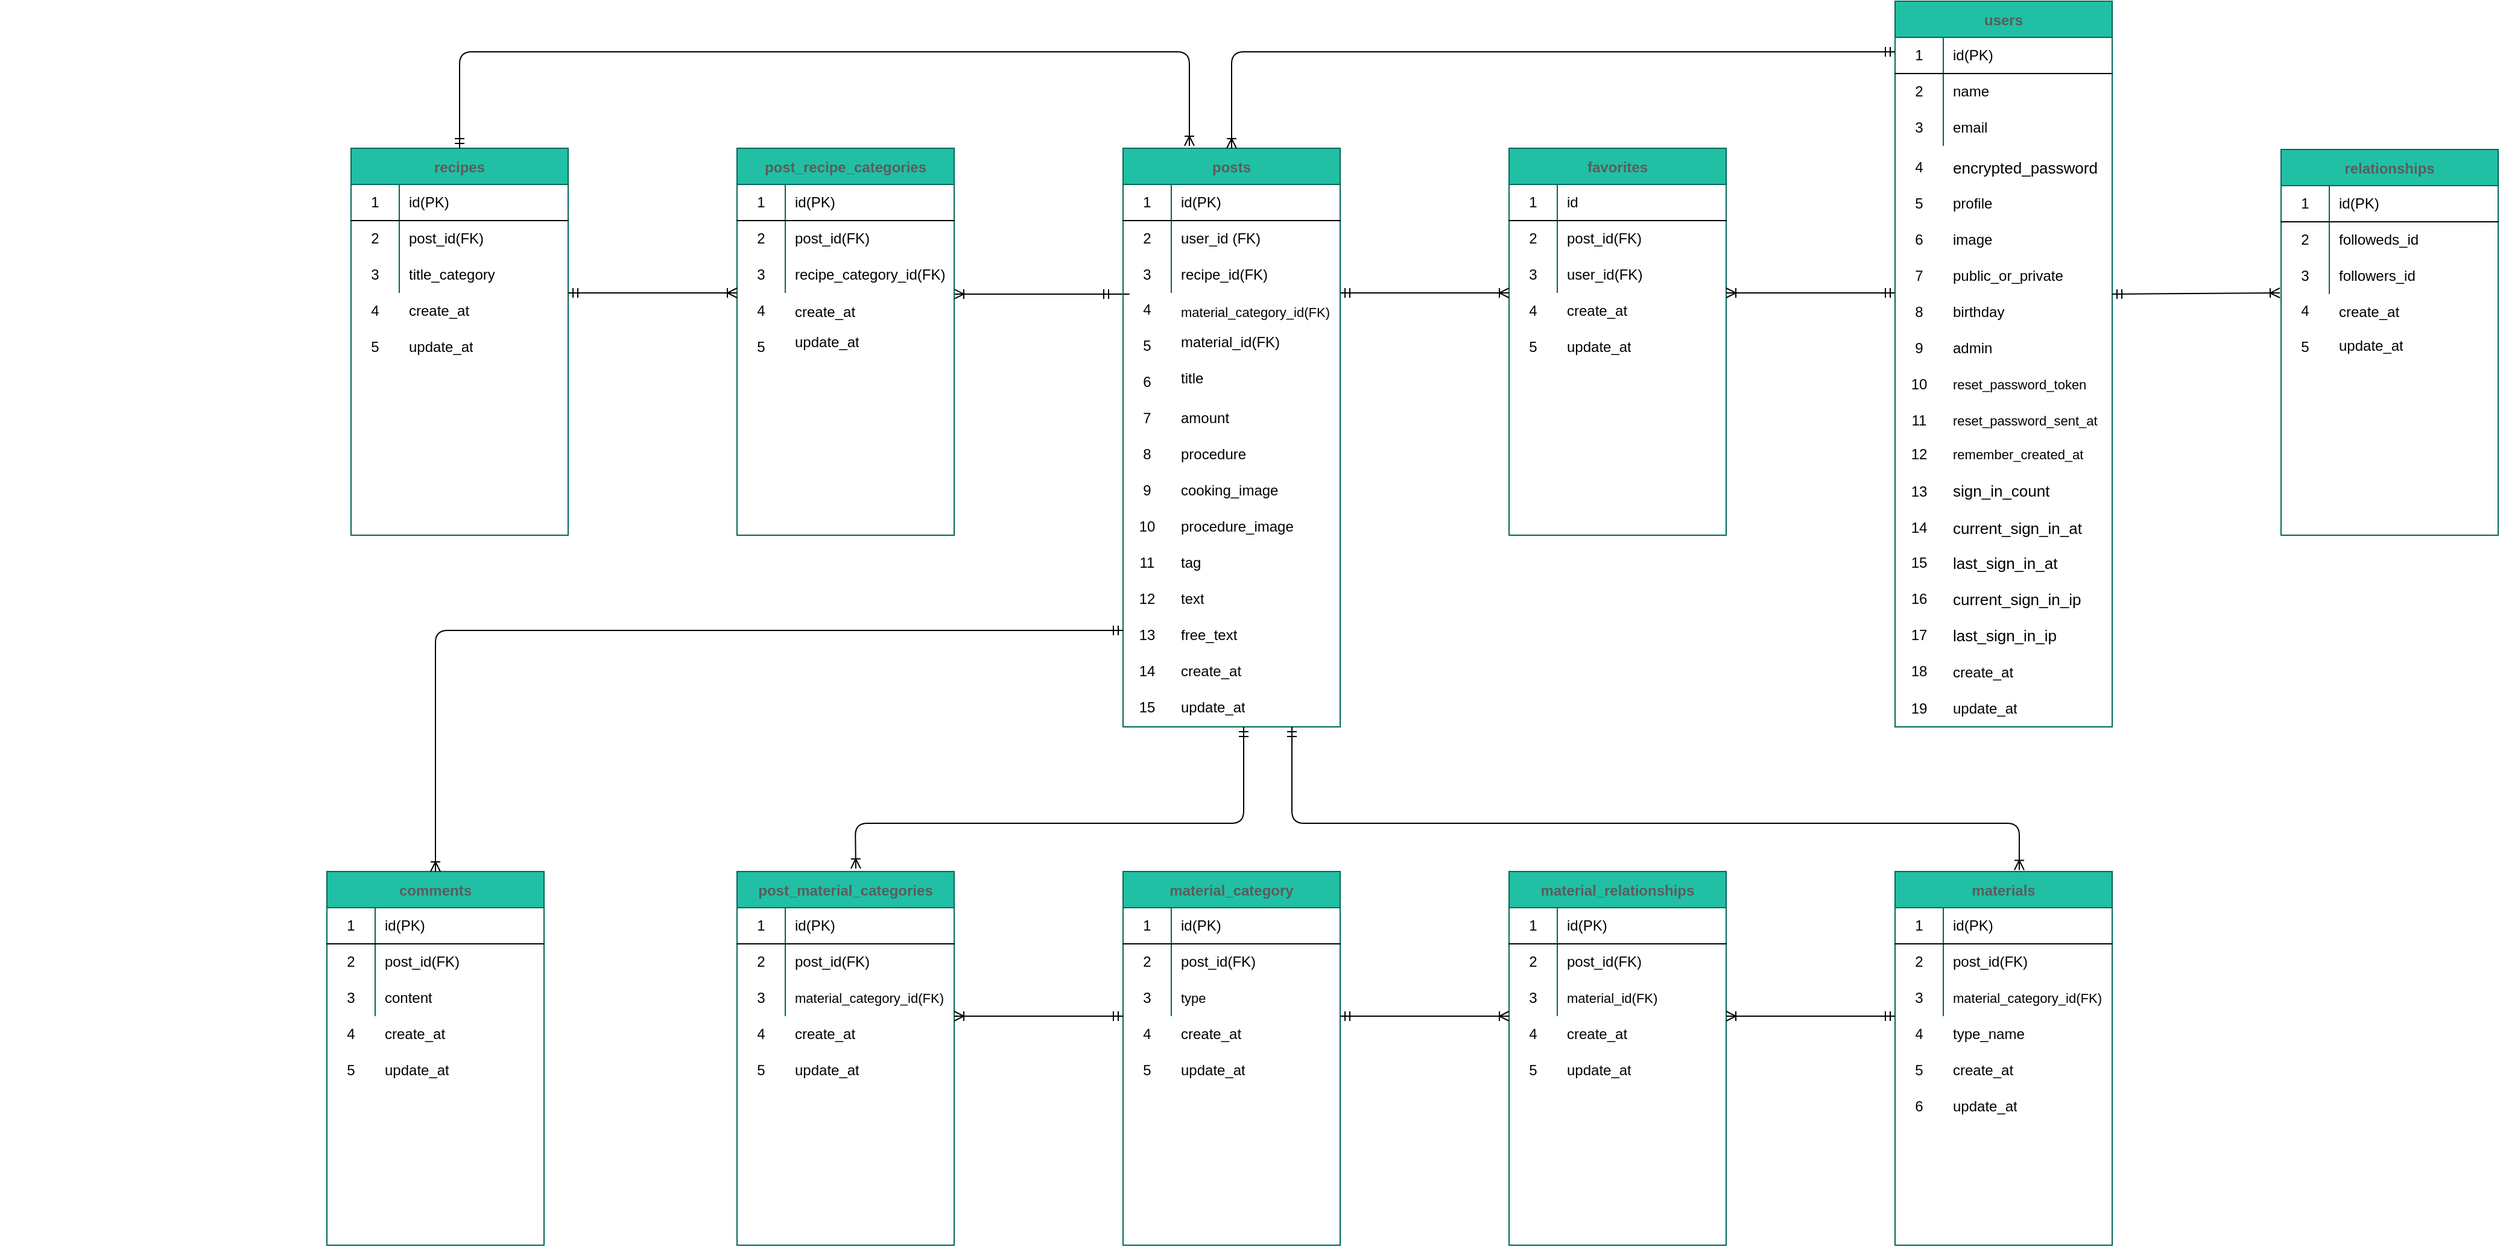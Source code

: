 <mxfile>
    <diagram id="Ke3-LdZd-SUT-5-_Xhcn" name="Page-1">
        <mxGraphModel dx="1326" dy="859" grid="1" gridSize="10" guides="1" tooltips="1" connect="1" arrows="1" fold="1" page="1" pageScale="1" pageWidth="827" pageHeight="1169" math="0" shadow="0">
            <root>
                <mxCell id="0"/>
                <mxCell id="1" parent="0"/>
                <mxCell id="729" value="" style="edgeStyle=entityRelationEdgeStyle;fontSize=12;html=1;endArrow=ERoneToMany;startArrow=ERmandOne;entryX=1;entryY=1.033;entryDx=0;entryDy=0;entryPerimeter=0;" parent="1" target="369" edge="1">
                    <mxGeometry width="100" height="100" relative="1" as="geometry">
                        <mxPoint x="1000" y="281" as="sourcePoint"/>
                        <mxPoint x="990" y="190" as="targetPoint"/>
                    </mxGeometry>
                </mxCell>
                <mxCell id="191" value="" style="shape=partialRectangle;html=1;whiteSpace=wrap;connectable=0;fillColor=none;top=0;left=0;bottom=0;right=0;align=left;spacingLeft=6;overflow=hidden;" parent="1" vertex="1">
                    <mxGeometry x="90" y="530" width="140" height="30" as="geometry"/>
                </mxCell>
                <mxCell id="222" value="favorites" style="shape=table;startSize=30;container=1;collapsible=0;childLayout=tableLayout;fixedRows=1;rowLines=0;fontStyle=1;align=center;rounded=0;sketch=0;fontColor=#5C5C5C;strokeColor=#006658;fillColor=#21C0A5;" parent="1" vertex="1">
                    <mxGeometry x="1340" y="160" width="180" height="321" as="geometry"/>
                </mxCell>
                <mxCell id="223" value="" style="shape=partialRectangle;html=1;whiteSpace=wrap;collapsible=0;dropTarget=0;pointerEvents=0;fillColor=none;top=0;left=0;bottom=1;right=0;points=[[0,0.5],[1,0.5]];portConstraint=eastwest;" parent="222" vertex="1">
                    <mxGeometry y="30" width="180" height="30" as="geometry"/>
                </mxCell>
                <mxCell id="224" value="1" style="shape=partialRectangle;html=1;whiteSpace=wrap;connectable=0;fillColor=none;top=0;left=0;bottom=0;right=0;overflow=hidden;" parent="223" vertex="1">
                    <mxGeometry width="40" height="30" as="geometry"/>
                </mxCell>
                <mxCell id="225" value="id" style="shape=partialRectangle;html=1;whiteSpace=wrap;connectable=0;fillColor=none;top=0;left=0;bottom=0;right=0;align=left;spacingLeft=6;overflow=hidden;" parent="223" vertex="1">
                    <mxGeometry x="40" width="140" height="30" as="geometry"/>
                </mxCell>
                <mxCell id="226" value="" style="shape=partialRectangle;html=1;whiteSpace=wrap;collapsible=0;dropTarget=0;pointerEvents=0;fillColor=none;top=0;left=0;bottom=0;right=0;points=[[0,0.5],[1,0.5]];portConstraint=eastwest;" parent="222" vertex="1">
                    <mxGeometry y="60" width="180" height="30" as="geometry"/>
                </mxCell>
                <mxCell id="227" value="2" style="shape=partialRectangle;html=1;whiteSpace=wrap;connectable=0;fillColor=none;top=0;left=0;bottom=0;right=0;overflow=hidden;" parent="226" vertex="1">
                    <mxGeometry width="40" height="30" as="geometry"/>
                </mxCell>
                <mxCell id="228" value="post_id(FK)" style="shape=partialRectangle;html=1;whiteSpace=wrap;connectable=0;fillColor=none;top=0;left=0;bottom=0;right=0;align=left;spacingLeft=6;overflow=hidden;" parent="226" vertex="1">
                    <mxGeometry x="40" width="140" height="30" as="geometry"/>
                </mxCell>
                <mxCell id="229" value="" style="shape=partialRectangle;html=1;whiteSpace=wrap;collapsible=0;dropTarget=0;pointerEvents=0;fillColor=none;top=0;left=0;bottom=0;right=0;points=[[0,0.5],[1,0.5]];portConstraint=eastwest;" parent="222" vertex="1">
                    <mxGeometry y="90" width="180" height="30" as="geometry"/>
                </mxCell>
                <mxCell id="230" value="3" style="shape=partialRectangle;html=1;whiteSpace=wrap;connectable=0;fillColor=none;top=0;left=0;bottom=0;right=0;overflow=hidden;" parent="229" vertex="1">
                    <mxGeometry width="40" height="30" as="geometry"/>
                </mxCell>
                <mxCell id="231" value="user_id(FK)" style="shape=partialRectangle;html=1;whiteSpace=wrap;connectable=0;fillColor=none;top=0;left=0;bottom=0;right=0;align=left;spacingLeft=6;overflow=hidden;" parent="229" vertex="1">
                    <mxGeometry x="40" width="140" height="30" as="geometry"/>
                </mxCell>
                <mxCell id="232" value="4" style="shape=partialRectangle;html=1;whiteSpace=wrap;connectable=0;fillColor=none;top=0;left=0;bottom=0;right=0;overflow=hidden;" parent="1" vertex="1">
                    <mxGeometry x="1340" y="280" width="40" height="30" as="geometry"/>
                </mxCell>
                <mxCell id="239" value="update_at" style="shape=partialRectangle;html=1;whiteSpace=wrap;connectable=0;fillColor=none;top=0;left=0;bottom=0;right=0;align=left;spacingLeft=6;overflow=hidden;" parent="1" vertex="1">
                    <mxGeometry x="1380" y="310" width="140" height="30" as="geometry"/>
                </mxCell>
                <mxCell id="240" value="5" style="shape=partialRectangle;html=1;whiteSpace=wrap;connectable=0;fillColor=none;top=0;left=0;bottom=0;right=0;overflow=hidden;" parent="1" vertex="1">
                    <mxGeometry x="1340" y="310" width="40" height="30" as="geometry"/>
                </mxCell>
                <mxCell id="242" value="create_at" style="shape=partialRectangle;html=1;whiteSpace=wrap;connectable=0;fillColor=none;top=0;left=0;bottom=0;right=0;align=left;spacingLeft=6;overflow=hidden;" parent="1" vertex="1">
                    <mxGeometry x="1700" y="580" width="140" height="30" as="geometry"/>
                </mxCell>
                <mxCell id="243" value="7" style="shape=partialRectangle;html=1;whiteSpace=wrap;connectable=0;fillColor=none;top=0;left=0;bottom=0;right=0;overflow=hidden;" parent="1" vertex="1">
                    <mxGeometry x="1660" y="251" width="40" height="30" as="geometry"/>
                </mxCell>
                <mxCell id="244" value="users" style="shape=table;startSize=30;container=1;collapsible=0;childLayout=tableLayout;fixedRows=1;rowLines=0;fontStyle=1;align=center;rounded=0;sketch=0;fontColor=#5C5C5C;strokeColor=#006658;fillColor=#21C0A5;" parent="1" vertex="1">
                    <mxGeometry x="1660" y="38" width="180" height="602" as="geometry"/>
                </mxCell>
                <mxCell id="245" value="" style="shape=partialRectangle;html=1;whiteSpace=wrap;collapsible=0;dropTarget=0;pointerEvents=0;fillColor=none;top=0;left=0;bottom=1;right=0;points=[[0,0.5],[1,0.5]];portConstraint=eastwest;" parent="244" vertex="1">
                    <mxGeometry y="30" width="180" height="30" as="geometry"/>
                </mxCell>
                <mxCell id="246" value="1" style="shape=partialRectangle;html=1;whiteSpace=wrap;connectable=0;fillColor=none;top=0;left=0;bottom=0;right=0;overflow=hidden;" parent="245" vertex="1">
                    <mxGeometry width="40" height="30" as="geometry"/>
                </mxCell>
                <mxCell id="247" value="id(PK)" style="shape=partialRectangle;html=1;whiteSpace=wrap;connectable=0;fillColor=none;top=0;left=0;bottom=0;right=0;align=left;spacingLeft=6;overflow=hidden;" parent="245" vertex="1">
                    <mxGeometry x="40" width="140" height="30" as="geometry"/>
                </mxCell>
                <mxCell id="248" value="" style="shape=partialRectangle;html=1;whiteSpace=wrap;collapsible=0;dropTarget=0;pointerEvents=0;fillColor=none;top=0;left=0;bottom=0;right=0;points=[[0,0.5],[1,0.5]];portConstraint=eastwest;" parent="244" vertex="1">
                    <mxGeometry y="60" width="180" height="30" as="geometry"/>
                </mxCell>
                <mxCell id="249" value="2" style="shape=partialRectangle;html=1;whiteSpace=wrap;connectable=0;fillColor=none;top=0;left=0;bottom=0;right=0;overflow=hidden;" parent="248" vertex="1">
                    <mxGeometry width="40" height="30" as="geometry"/>
                </mxCell>
                <mxCell id="250" value="name" style="shape=partialRectangle;html=1;whiteSpace=wrap;connectable=0;fillColor=none;top=0;left=0;bottom=0;right=0;align=left;spacingLeft=6;overflow=hidden;" parent="248" vertex="1">
                    <mxGeometry x="40" width="140" height="30" as="geometry"/>
                </mxCell>
                <mxCell id="251" value="" style="shape=partialRectangle;html=1;whiteSpace=wrap;collapsible=0;dropTarget=0;pointerEvents=0;fillColor=none;top=0;left=0;bottom=0;right=0;points=[[0,0.5],[1,0.5]];portConstraint=eastwest;" parent="244" vertex="1">
                    <mxGeometry y="90" width="180" height="30" as="geometry"/>
                </mxCell>
                <mxCell id="252" value="3" style="shape=partialRectangle;html=1;whiteSpace=wrap;connectable=0;fillColor=none;top=0;left=0;bottom=0;right=0;overflow=hidden;" parent="251" vertex="1">
                    <mxGeometry width="40" height="30" as="geometry"/>
                </mxCell>
                <mxCell id="253" value="email" style="shape=partialRectangle;html=1;whiteSpace=wrap;connectable=0;fillColor=none;top=0;left=0;bottom=0;right=0;align=left;spacingLeft=6;overflow=hidden;" parent="251" vertex="1">
                    <mxGeometry x="40" width="140" height="30" as="geometry"/>
                </mxCell>
                <mxCell id="254" value="4" style="shape=partialRectangle;html=1;whiteSpace=wrap;connectable=0;fillColor=none;top=0;left=0;bottom=0;right=0;overflow=hidden;" parent="1" vertex="1">
                    <mxGeometry x="1660" y="161" width="40" height="30" as="geometry"/>
                </mxCell>
                <mxCell id="255" value="6" style="shape=partialRectangle;html=1;whiteSpace=wrap;connectable=0;fillColor=none;top=0;left=0;bottom=0;right=0;overflow=hidden;" parent="1" vertex="1">
                    <mxGeometry x="1660" y="221" width="40" height="30" as="geometry"/>
                </mxCell>
                <mxCell id="256" value="&lt;span style=&quot;font-family: &amp;#34;arial&amp;#34; ; font-size: 13px ; text-align: center ; background-color: rgb(255 , 255 , 255)&quot;&gt;encrypted_password&lt;/span&gt;" style="shape=partialRectangle;html=1;whiteSpace=wrap;connectable=0;fillColor=none;top=0;left=0;bottom=0;right=0;align=left;spacingLeft=6;overflow=hidden;" parent="1" vertex="1">
                    <mxGeometry x="1700" y="161" width="140" height="30" as="geometry"/>
                </mxCell>
                <mxCell id="257" value="profile" style="shape=partialRectangle;html=1;whiteSpace=wrap;connectable=0;fillColor=none;top=0;left=0;bottom=0;right=0;align=left;spacingLeft=6;overflow=hidden;" parent="1" vertex="1">
                    <mxGeometry x="1700" y="191" width="140" height="30" as="geometry"/>
                </mxCell>
                <mxCell id="258" value="public_or_private" style="shape=partialRectangle;html=1;whiteSpace=wrap;connectable=0;fillColor=none;top=0;left=0;bottom=0;right=0;align=left;spacingLeft=6;overflow=hidden;" parent="1" vertex="1">
                    <mxGeometry x="1700" y="251" width="140" height="30" as="geometry"/>
                </mxCell>
                <mxCell id="259" value="image" style="shape=partialRectangle;html=1;whiteSpace=wrap;connectable=0;fillColor=none;top=0;left=0;bottom=0;right=0;align=left;spacingLeft=6;overflow=hidden;" parent="1" vertex="1">
                    <mxGeometry x="1700" y="221" width="140" height="30" as="geometry"/>
                </mxCell>
                <mxCell id="260" value="8" style="shape=partialRectangle;html=1;whiteSpace=wrap;connectable=0;fillColor=none;top=0;left=0;bottom=0;right=0;overflow=hidden;" parent="1" vertex="1">
                    <mxGeometry x="1660" y="282" width="40" height="28" as="geometry"/>
                </mxCell>
                <mxCell id="261" value="update_at" style="shape=partialRectangle;html=1;whiteSpace=wrap;connectable=0;fillColor=none;top=0;left=0;bottom=0;right=0;align=left;spacingLeft=6;overflow=hidden;" parent="1" vertex="1">
                    <mxGeometry x="1700" y="610" width="140" height="30" as="geometry"/>
                </mxCell>
                <mxCell id="262" value="5" style="shape=partialRectangle;html=1;whiteSpace=wrap;connectable=0;fillColor=none;top=0;left=0;bottom=0;right=0;overflow=hidden;" parent="1" vertex="1">
                    <mxGeometry x="1660" y="191" width="40" height="30" as="geometry"/>
                </mxCell>
                <mxCell id="263" value="9" style="shape=partialRectangle;html=1;whiteSpace=wrap;connectable=0;fillColor=none;top=0;left=0;bottom=0;right=0;overflow=hidden;" parent="1" vertex="1">
                    <mxGeometry x="1660" y="311" width="40" height="30" as="geometry"/>
                </mxCell>
                <mxCell id="264" value="create_at" style="shape=partialRectangle;html=1;whiteSpace=wrap;connectable=0;fillColor=none;top=0;left=0;bottom=0;right=0;align=left;spacingLeft=6;overflow=hidden;" parent="1" vertex="1">
                    <mxGeometry x="1380" y="280" width="140" height="30" as="geometry"/>
                </mxCell>
                <mxCell id="286" value="7" style="shape=partialRectangle;html=1;whiteSpace=wrap;connectable=0;fillColor=none;top=0;left=0;bottom=0;right=0;overflow=hidden;" parent="1" vertex="1">
                    <mxGeometry x="1020" y="369" width="40" height="30" as="geometry"/>
                </mxCell>
                <mxCell id="287" value="posts" style="shape=table;startSize=30;container=1;collapsible=0;childLayout=tableLayout;fixedRows=1;rowLines=0;fontStyle=1;align=center;rounded=0;sketch=0;fontColor=#5C5C5C;strokeColor=#006658;fillColor=#21C0A5;" parent="1" vertex="1">
                    <mxGeometry x="1020" y="160" width="180" height="480" as="geometry"/>
                </mxCell>
                <mxCell id="288" value="" style="shape=partialRectangle;html=1;whiteSpace=wrap;collapsible=0;dropTarget=0;pointerEvents=0;fillColor=none;top=0;left=0;bottom=1;right=0;points=[[0,0.5],[1,0.5]];portConstraint=eastwest;" parent="287" vertex="1">
                    <mxGeometry y="30" width="180" height="30" as="geometry"/>
                </mxCell>
                <mxCell id="289" value="1" style="shape=partialRectangle;html=1;whiteSpace=wrap;connectable=0;fillColor=none;top=0;left=0;bottom=0;right=0;overflow=hidden;" parent="288" vertex="1">
                    <mxGeometry width="40" height="30" as="geometry"/>
                </mxCell>
                <mxCell id="290" value="id(PK)" style="shape=partialRectangle;html=1;whiteSpace=wrap;connectable=0;fillColor=none;top=0;left=0;bottom=0;right=0;align=left;spacingLeft=6;overflow=hidden;" parent="288" vertex="1">
                    <mxGeometry x="40" width="140" height="30" as="geometry"/>
                </mxCell>
                <mxCell id="291" value="" style="shape=partialRectangle;html=1;whiteSpace=wrap;collapsible=0;dropTarget=0;pointerEvents=0;fillColor=none;top=0;left=0;bottom=0;right=0;points=[[0,0.5],[1,0.5]];portConstraint=eastwest;" parent="287" vertex="1">
                    <mxGeometry y="60" width="180" height="30" as="geometry"/>
                </mxCell>
                <mxCell id="292" value="2" style="shape=partialRectangle;html=1;whiteSpace=wrap;connectable=0;fillColor=none;top=0;left=0;bottom=0;right=0;overflow=hidden;" parent="291" vertex="1">
                    <mxGeometry width="40" height="30" as="geometry"/>
                </mxCell>
                <mxCell id="293" value="user_id (FK)" style="shape=partialRectangle;html=1;whiteSpace=wrap;connectable=0;fillColor=none;top=0;left=0;bottom=0;right=0;align=left;spacingLeft=6;overflow=hidden;" parent="291" vertex="1">
                    <mxGeometry x="40" width="140" height="30" as="geometry"/>
                </mxCell>
                <mxCell id="294" value="" style="shape=partialRectangle;html=1;whiteSpace=wrap;collapsible=0;dropTarget=0;pointerEvents=0;fillColor=none;top=0;left=0;bottom=0;right=0;points=[[0,0.5],[1,0.5]];portConstraint=eastwest;" parent="287" vertex="1">
                    <mxGeometry y="90" width="180" height="30" as="geometry"/>
                </mxCell>
                <mxCell id="295" value="3" style="shape=partialRectangle;html=1;whiteSpace=wrap;connectable=0;fillColor=none;top=0;left=0;bottom=0;right=0;overflow=hidden;" parent="294" vertex="1">
                    <mxGeometry width="40" height="30" as="geometry"/>
                </mxCell>
                <mxCell id="296" value="recipe_id(FK)" style="shape=partialRectangle;html=1;whiteSpace=wrap;connectable=0;fillColor=none;top=0;left=0;bottom=0;right=0;align=left;spacingLeft=6;overflow=hidden;" parent="294" vertex="1">
                    <mxGeometry x="40" width="140" height="30" as="geometry"/>
                </mxCell>
                <mxCell id="297" value="4" style="shape=partialRectangle;html=1;whiteSpace=wrap;connectable=0;fillColor=none;top=0;left=0;bottom=0;right=0;overflow=hidden;" parent="1" vertex="1">
                    <mxGeometry x="1020" y="279" width="40" height="30" as="geometry"/>
                </mxCell>
                <mxCell id="298" value="6" style="shape=partialRectangle;html=1;whiteSpace=wrap;connectable=0;fillColor=none;top=0;left=0;bottom=0;right=0;overflow=hidden;" parent="1" vertex="1">
                    <mxGeometry x="1020" y="339" width="40" height="30" as="geometry"/>
                </mxCell>
                <mxCell id="299" value="title" style="shape=partialRectangle;html=1;whiteSpace=wrap;connectable=0;fillColor=none;top=0;left=0;bottom=0;right=0;align=left;spacingLeft=6;overflow=hidden;" parent="1" vertex="1">
                    <mxGeometry x="1060" y="335.5" width="140" height="30" as="geometry"/>
                </mxCell>
                <mxCell id="301" value="procedure" style="shape=partialRectangle;html=1;whiteSpace=wrap;connectable=0;fillColor=none;top=0;left=0;bottom=0;right=0;align=left;spacingLeft=6;overflow=hidden;" parent="1" vertex="1">
                    <mxGeometry x="1060" y="399" width="140" height="30" as="geometry"/>
                </mxCell>
                <mxCell id="302" value="amount" style="shape=partialRectangle;html=1;whiteSpace=wrap;connectable=0;fillColor=none;top=0;left=0;bottom=0;right=0;align=left;spacingLeft=6;overflow=hidden;" parent="1" vertex="1">
                    <mxGeometry x="1060" y="369" width="140" height="30" as="geometry"/>
                </mxCell>
                <mxCell id="303" value="8" style="shape=partialRectangle;html=1;whiteSpace=wrap;connectable=0;fillColor=none;top=0;left=0;bottom=0;right=0;overflow=hidden;" parent="1" vertex="1">
                    <mxGeometry x="1020" y="399" width="40" height="30" as="geometry"/>
                </mxCell>
                <mxCell id="304" value="procedure_image" style="shape=partialRectangle;html=1;whiteSpace=wrap;connectable=0;fillColor=none;top=0;left=0;bottom=0;right=0;align=left;spacingLeft=6;overflow=hidden;" parent="1" vertex="1">
                    <mxGeometry x="1060" y="459" width="140" height="30" as="geometry"/>
                </mxCell>
                <mxCell id="305" value="5" style="shape=partialRectangle;html=1;whiteSpace=wrap;connectable=0;fillColor=none;top=0;left=0;bottom=0;right=0;overflow=hidden;" parent="1" vertex="1">
                    <mxGeometry x="1020" y="309" width="40" height="30" as="geometry"/>
                </mxCell>
                <mxCell id="306" value="9" style="shape=partialRectangle;html=1;whiteSpace=wrap;connectable=0;fillColor=none;top=0;left=0;bottom=0;right=0;overflow=hidden;" parent="1" vertex="1">
                    <mxGeometry x="1020" y="429" width="40" height="30" as="geometry"/>
                </mxCell>
                <mxCell id="307" value="free_text" style="shape=partialRectangle;html=1;whiteSpace=wrap;connectable=0;fillColor=none;top=0;left=0;bottom=0;right=0;align=left;spacingLeft=6;overflow=hidden;" parent="1" vertex="1">
                    <mxGeometry x="1060" y="549" width="140" height="30" as="geometry"/>
                </mxCell>
                <mxCell id="308" value="tag" style="shape=partialRectangle;html=1;whiteSpace=wrap;connectable=0;fillColor=none;top=0;left=0;bottom=0;right=0;align=left;spacingLeft=6;overflow=hidden;" parent="1" vertex="1">
                    <mxGeometry x="1060" y="489" width="140" height="30" as="geometry"/>
                </mxCell>
                <mxCell id="309" value="text" style="shape=partialRectangle;html=1;whiteSpace=wrap;connectable=0;fillColor=none;top=0;left=0;bottom=0;right=0;align=left;spacingLeft=6;overflow=hidden;" parent="1" vertex="1">
                    <mxGeometry x="1060" y="519" width="140" height="30" as="geometry"/>
                </mxCell>
                <mxCell id="310" value="create_at" style="shape=partialRectangle;html=1;whiteSpace=wrap;connectable=0;fillColor=none;top=0;left=0;bottom=0;right=0;align=left;spacingLeft=6;overflow=hidden;" parent="1" vertex="1">
                    <mxGeometry x="1060" y="579" width="140" height="30" as="geometry"/>
                </mxCell>
                <mxCell id="311" value="cooking_image" style="shape=partialRectangle;html=1;whiteSpace=wrap;connectable=0;fillColor=none;top=0;left=0;bottom=0;right=0;align=left;spacingLeft=6;overflow=hidden;" parent="1" vertex="1">
                    <mxGeometry x="1060" y="429" width="140" height="30" as="geometry"/>
                </mxCell>
                <mxCell id="312" value="11" style="shape=partialRectangle;html=1;whiteSpace=wrap;connectable=0;fillColor=none;top=0;left=0;bottom=0;right=0;overflow=hidden;" parent="1" vertex="1">
                    <mxGeometry x="1020" y="489" width="40" height="30" as="geometry"/>
                </mxCell>
                <mxCell id="313" value="10" style="shape=partialRectangle;html=1;whiteSpace=wrap;connectable=0;fillColor=none;top=0;left=0;bottom=0;right=0;overflow=hidden;" parent="1" vertex="1">
                    <mxGeometry x="1020" y="459" width="40" height="30" as="geometry"/>
                </mxCell>
                <mxCell id="314" value="12" style="shape=partialRectangle;html=1;whiteSpace=wrap;connectable=0;fillColor=none;top=0;left=0;bottom=0;right=0;overflow=hidden;" parent="1" vertex="1">
                    <mxGeometry x="1020" y="519" width="40" height="30" as="geometry"/>
                </mxCell>
                <mxCell id="315" value="13" style="shape=partialRectangle;html=1;whiteSpace=wrap;connectable=0;fillColor=none;top=0;left=0;bottom=0;right=0;overflow=hidden;" parent="1" vertex="1">
                    <mxGeometry x="1020" y="549" width="40" height="30" as="geometry"/>
                </mxCell>
                <mxCell id="317" value="14" style="shape=partialRectangle;html=1;whiteSpace=wrap;connectable=0;fillColor=none;top=0;left=0;bottom=0;right=0;overflow=hidden;" parent="1" vertex="1">
                    <mxGeometry x="1020" y="579" width="40" height="30" as="geometry"/>
                </mxCell>
                <mxCell id="362" value="post_recipe_categories" style="shape=table;startSize=30;container=1;collapsible=0;childLayout=tableLayout;fixedRows=1;rowLines=0;fontStyle=1;align=center;rounded=0;sketch=0;fontColor=#5C5C5C;strokeColor=#006658;fillColor=#21C0A5;" parent="1" vertex="1">
                    <mxGeometry x="700" y="160" width="180" height="321" as="geometry"/>
                </mxCell>
                <mxCell id="363" value="" style="shape=partialRectangle;html=1;whiteSpace=wrap;collapsible=0;dropTarget=0;pointerEvents=0;fillColor=none;top=0;left=0;bottom=1;right=0;points=[[0,0.5],[1,0.5]];portConstraint=eastwest;" parent="362" vertex="1">
                    <mxGeometry y="30" width="180" height="30" as="geometry"/>
                </mxCell>
                <mxCell id="364" value="1" style="shape=partialRectangle;html=1;whiteSpace=wrap;connectable=0;fillColor=none;top=0;left=0;bottom=0;right=0;overflow=hidden;" parent="363" vertex="1">
                    <mxGeometry width="40" height="30" as="geometry"/>
                </mxCell>
                <mxCell id="365" value="id(PK)" style="shape=partialRectangle;html=1;whiteSpace=wrap;connectable=0;fillColor=none;top=0;left=0;bottom=0;right=0;align=left;spacingLeft=6;overflow=hidden;" parent="363" vertex="1">
                    <mxGeometry x="40" width="140" height="30" as="geometry"/>
                </mxCell>
                <mxCell id="366" value="" style="shape=partialRectangle;html=1;whiteSpace=wrap;collapsible=0;dropTarget=0;pointerEvents=0;fillColor=none;top=0;left=0;bottom=0;right=0;points=[[0,0.5],[1,0.5]];portConstraint=eastwest;" parent="362" vertex="1">
                    <mxGeometry y="60" width="180" height="30" as="geometry"/>
                </mxCell>
                <mxCell id="367" value="2" style="shape=partialRectangle;html=1;whiteSpace=wrap;connectable=0;fillColor=none;top=0;left=0;bottom=0;right=0;overflow=hidden;" parent="366" vertex="1">
                    <mxGeometry width="40" height="30" as="geometry"/>
                </mxCell>
                <mxCell id="368" value="post_id(FK)" style="shape=partialRectangle;html=1;whiteSpace=wrap;connectable=0;fillColor=none;top=0;left=0;bottom=0;right=0;align=left;spacingLeft=6;overflow=hidden;" parent="366" vertex="1">
                    <mxGeometry x="40" width="140" height="30" as="geometry"/>
                </mxCell>
                <mxCell id="369" value="" style="shape=partialRectangle;html=1;whiteSpace=wrap;collapsible=0;dropTarget=0;pointerEvents=0;fillColor=none;top=0;left=0;bottom=0;right=0;points=[[0,0.5],[1,0.5]];portConstraint=eastwest;" parent="362" vertex="1">
                    <mxGeometry y="90" width="180" height="30" as="geometry"/>
                </mxCell>
                <mxCell id="370" value="3" style="shape=partialRectangle;html=1;whiteSpace=wrap;connectable=0;fillColor=none;top=0;left=0;bottom=0;right=0;overflow=hidden;" parent="369" vertex="1">
                    <mxGeometry width="40" height="30" as="geometry"/>
                </mxCell>
                <mxCell id="371" value="recipe_category_id(FK)" style="shape=partialRectangle;html=1;whiteSpace=wrap;connectable=0;fillColor=none;top=0;left=0;bottom=0;right=0;align=left;spacingLeft=6;overflow=hidden;" parent="369" vertex="1">
                    <mxGeometry x="40" width="140" height="30" as="geometry"/>
                </mxCell>
                <mxCell id="372" value="4" style="shape=partialRectangle;html=1;whiteSpace=wrap;connectable=0;fillColor=none;top=0;left=0;bottom=0;right=0;overflow=hidden;" parent="1" vertex="1">
                    <mxGeometry x="700" y="280" width="40" height="30" as="geometry"/>
                </mxCell>
                <mxCell id="379" value="update_at" style="shape=partialRectangle;html=1;whiteSpace=wrap;connectable=0;fillColor=none;top=0;left=0;bottom=0;right=0;align=left;spacingLeft=6;overflow=hidden;" parent="1" vertex="1">
                    <mxGeometry x="740" y="305.5" width="140" height="30" as="geometry"/>
                </mxCell>
                <mxCell id="380" value="5" style="shape=partialRectangle;html=1;whiteSpace=wrap;connectable=0;fillColor=none;top=0;left=0;bottom=0;right=0;overflow=hidden;" parent="1" vertex="1">
                    <mxGeometry x="700" y="310" width="40" height="30" as="geometry"/>
                </mxCell>
                <mxCell id="384" value="update_at" style="shape=partialRectangle;html=1;whiteSpace=wrap;connectable=0;fillColor=none;top=0;left=0;bottom=0;right=0;align=left;spacingLeft=6;overflow=hidden;" parent="1" vertex="1">
                    <mxGeometry x="2020" y="310" width="140" height="28" as="geometry"/>
                </mxCell>
                <mxCell id="385" value="create_at" style="shape=partialRectangle;html=1;whiteSpace=wrap;connectable=0;fillColor=none;top=0;left=0;bottom=0;right=0;align=left;spacingLeft=6;overflow=hidden;" parent="1" vertex="1">
                    <mxGeometry x="2020" y="281" width="140" height="30" as="geometry"/>
                </mxCell>
                <mxCell id="386" value="5" style="shape=partialRectangle;html=1;whiteSpace=wrap;connectable=0;fillColor=none;top=0;left=0;bottom=0;right=0;overflow=hidden;" parent="1" vertex="1">
                    <mxGeometry x="1980" y="310" width="40" height="30" as="geometry"/>
                </mxCell>
                <mxCell id="400" value="4" style="shape=partialRectangle;html=1;whiteSpace=wrap;connectable=0;fillColor=none;top=0;left=0;bottom=0;right=0;overflow=hidden;" parent="1" vertex="1">
                    <mxGeometry x="1980" y="280" width="40" height="30" as="geometry"/>
                </mxCell>
                <mxCell id="403" value="relationships" style="shape=table;startSize=30;container=1;collapsible=0;childLayout=tableLayout;fixedRows=1;rowLines=0;fontStyle=1;align=center;rounded=0;sketch=0;fontColor=#5C5C5C;strokeColor=#006658;fillColor=#21C0A5;" parent="1" vertex="1">
                    <mxGeometry x="1980" y="161" width="180" height="320" as="geometry"/>
                </mxCell>
                <mxCell id="404" value="" style="shape=partialRectangle;html=1;whiteSpace=wrap;collapsible=0;dropTarget=0;pointerEvents=0;fillColor=none;top=0;left=0;bottom=1;right=0;points=[[0,0.5],[1,0.5]];portConstraint=eastwest;" parent="403" vertex="1">
                    <mxGeometry y="30" width="180" height="30" as="geometry"/>
                </mxCell>
                <mxCell id="405" value="1" style="shape=partialRectangle;html=1;whiteSpace=wrap;connectable=0;fillColor=none;top=0;left=0;bottom=0;right=0;overflow=hidden;" parent="404" vertex="1">
                    <mxGeometry width="40" height="30" as="geometry"/>
                </mxCell>
                <mxCell id="406" value="id(PK)" style="shape=partialRectangle;html=1;whiteSpace=wrap;connectable=0;fillColor=none;top=0;left=0;bottom=0;right=0;align=left;spacingLeft=6;overflow=hidden;" parent="404" vertex="1">
                    <mxGeometry x="40" width="140" height="30" as="geometry"/>
                </mxCell>
                <mxCell id="407" value="" style="shape=partialRectangle;html=1;whiteSpace=wrap;collapsible=0;dropTarget=0;pointerEvents=0;fillColor=none;top=0;left=0;bottom=0;right=0;points=[[0,0.5],[1,0.5]];portConstraint=eastwest;" parent="403" vertex="1">
                    <mxGeometry y="60" width="180" height="30" as="geometry"/>
                </mxCell>
                <mxCell id="408" value="2" style="shape=partialRectangle;html=1;whiteSpace=wrap;connectable=0;fillColor=none;top=0;left=0;bottom=0;right=0;overflow=hidden;" parent="407" vertex="1">
                    <mxGeometry width="40" height="30" as="geometry"/>
                </mxCell>
                <mxCell id="409" value="followeds_id" style="shape=partialRectangle;html=1;whiteSpace=wrap;connectable=0;fillColor=none;top=0;left=0;bottom=0;right=0;align=left;spacingLeft=6;overflow=hidden;" parent="407" vertex="1">
                    <mxGeometry x="40" width="140" height="30" as="geometry"/>
                </mxCell>
                <mxCell id="410" value="" style="shape=partialRectangle;html=1;whiteSpace=wrap;collapsible=0;dropTarget=0;pointerEvents=0;fillColor=none;top=0;left=0;bottom=0;right=0;points=[[0,0.5],[1,0.5]];portConstraint=eastwest;" parent="403" vertex="1">
                    <mxGeometry y="90" width="180" height="30" as="geometry"/>
                </mxCell>
                <mxCell id="411" value="3" style="shape=partialRectangle;html=1;whiteSpace=wrap;connectable=0;fillColor=none;top=0;left=0;bottom=0;right=0;overflow=hidden;" parent="410" vertex="1">
                    <mxGeometry width="40" height="30" as="geometry"/>
                </mxCell>
                <mxCell id="412" value="followers_id" style="shape=partialRectangle;html=1;whiteSpace=wrap;connectable=0;fillColor=none;top=0;left=0;bottom=0;right=0;align=left;spacingLeft=6;overflow=hidden;" parent="410" vertex="1">
                    <mxGeometry x="40" width="140" height="30" as="geometry"/>
                </mxCell>
                <mxCell id="413" value="create_at" style="shape=partialRectangle;html=1;whiteSpace=wrap;connectable=0;fillColor=none;top=0;left=0;bottom=0;right=0;align=left;spacingLeft=6;overflow=hidden;" parent="1" vertex="1">
                    <mxGeometry x="740" y="281" width="140" height="30" as="geometry"/>
                </mxCell>
                <mxCell id="415" value="recipes" style="shape=table;startSize=30;container=1;collapsible=0;childLayout=tableLayout;fixedRows=1;rowLines=0;fontStyle=1;align=center;rounded=0;sketch=0;fontColor=#5C5C5C;strokeColor=#006658;fillColor=#21C0A5;" parent="1" vertex="1">
                    <mxGeometry x="380" y="160" width="180" height="321" as="geometry"/>
                </mxCell>
                <mxCell id="416" value="" style="shape=partialRectangle;html=1;whiteSpace=wrap;collapsible=0;dropTarget=0;pointerEvents=0;fillColor=none;top=0;left=0;bottom=1;right=0;points=[[0,0.5],[1,0.5]];portConstraint=eastwest;" parent="415" vertex="1">
                    <mxGeometry y="30" width="180" height="30" as="geometry"/>
                </mxCell>
                <mxCell id="417" value="1" style="shape=partialRectangle;html=1;whiteSpace=wrap;connectable=0;fillColor=none;top=0;left=0;bottom=0;right=0;overflow=hidden;" parent="416" vertex="1">
                    <mxGeometry width="40" height="30" as="geometry"/>
                </mxCell>
                <mxCell id="418" value="id(PK)" style="shape=partialRectangle;html=1;whiteSpace=wrap;connectable=0;fillColor=none;top=0;left=0;bottom=0;right=0;align=left;spacingLeft=6;overflow=hidden;" parent="416" vertex="1">
                    <mxGeometry x="40" width="140" height="30" as="geometry"/>
                </mxCell>
                <mxCell id="419" value="" style="shape=partialRectangle;html=1;whiteSpace=wrap;collapsible=0;dropTarget=0;pointerEvents=0;fillColor=none;top=0;left=0;bottom=0;right=0;points=[[0,0.5],[1,0.5]];portConstraint=eastwest;" parent="415" vertex="1">
                    <mxGeometry y="60" width="180" height="30" as="geometry"/>
                </mxCell>
                <mxCell id="420" value="2" style="shape=partialRectangle;html=1;whiteSpace=wrap;connectable=0;fillColor=none;top=0;left=0;bottom=0;right=0;overflow=hidden;" parent="419" vertex="1">
                    <mxGeometry width="40" height="30" as="geometry"/>
                </mxCell>
                <mxCell id="421" value="post_id(FK)" style="shape=partialRectangle;html=1;whiteSpace=wrap;connectable=0;fillColor=none;top=0;left=0;bottom=0;right=0;align=left;spacingLeft=6;overflow=hidden;" parent="419" vertex="1">
                    <mxGeometry x="40" width="140" height="30" as="geometry"/>
                </mxCell>
                <mxCell id="422" value="" style="shape=partialRectangle;html=1;whiteSpace=wrap;collapsible=0;dropTarget=0;pointerEvents=0;fillColor=none;top=0;left=0;bottom=0;right=0;points=[[0,0.5],[1,0.5]];portConstraint=eastwest;" parent="415" vertex="1">
                    <mxGeometry y="90" width="180" height="30" as="geometry"/>
                </mxCell>
                <mxCell id="423" value="3" style="shape=partialRectangle;html=1;whiteSpace=wrap;connectable=0;fillColor=none;top=0;left=0;bottom=0;right=0;overflow=hidden;" parent="422" vertex="1">
                    <mxGeometry width="40" height="30" as="geometry"/>
                </mxCell>
                <mxCell id="424" value="title_category" style="shape=partialRectangle;html=1;whiteSpace=wrap;connectable=0;fillColor=none;top=0;left=0;bottom=0;right=0;align=left;spacingLeft=6;overflow=hidden;" parent="422" vertex="1">
                    <mxGeometry x="40" width="140" height="30" as="geometry"/>
                </mxCell>
                <mxCell id="425" value="4" style="shape=partialRectangle;html=1;whiteSpace=wrap;connectable=0;fillColor=none;top=0;left=0;bottom=0;right=0;overflow=hidden;" parent="1" vertex="1">
                    <mxGeometry x="380" y="280" width="40" height="30" as="geometry"/>
                </mxCell>
                <mxCell id="433" value="5" style="shape=partialRectangle;html=1;whiteSpace=wrap;connectable=0;fillColor=none;top=0;left=0;bottom=0;right=0;overflow=hidden;" parent="1" vertex="1">
                    <mxGeometry x="380" y="310" width="40" height="30" as="geometry"/>
                </mxCell>
                <mxCell id="435" value="create_at" style="shape=partialRectangle;html=1;whiteSpace=wrap;connectable=0;fillColor=none;top=0;left=0;bottom=0;right=0;align=left;spacingLeft=6;overflow=hidden;" parent="1" vertex="1">
                    <mxGeometry x="420" y="280" width="140" height="30" as="geometry"/>
                </mxCell>
                <mxCell id="436" value="update_at" style="shape=partialRectangle;html=1;whiteSpace=wrap;connectable=0;fillColor=none;top=0;left=0;bottom=0;right=0;align=left;spacingLeft=6;overflow=hidden;" parent="1" vertex="1">
                    <mxGeometry x="420" y="310" width="140" height="30" as="geometry"/>
                </mxCell>
                <mxCell id="501" value="post_material_categories" style="shape=table;startSize=30;container=1;collapsible=0;childLayout=tableLayout;fixedRows=1;rowLines=0;fontStyle=1;align=center;rounded=0;sketch=0;fontColor=#5C5C5C;strokeColor=#006658;fillColor=#21C0A5;" parent="1" vertex="1">
                    <mxGeometry x="700" y="760" width="180" height="310" as="geometry"/>
                </mxCell>
                <mxCell id="502" value="" style="shape=partialRectangle;html=1;whiteSpace=wrap;collapsible=0;dropTarget=0;pointerEvents=0;fillColor=none;top=0;left=0;bottom=1;right=0;points=[[0,0.5],[1,0.5]];portConstraint=eastwest;" parent="501" vertex="1">
                    <mxGeometry y="30" width="180" height="30" as="geometry"/>
                </mxCell>
                <mxCell id="503" value="1" style="shape=partialRectangle;html=1;whiteSpace=wrap;connectable=0;fillColor=none;top=0;left=0;bottom=0;right=0;overflow=hidden;" parent="502" vertex="1">
                    <mxGeometry width="40" height="30" as="geometry"/>
                </mxCell>
                <mxCell id="504" value="id(PK)" style="shape=partialRectangle;html=1;whiteSpace=wrap;connectable=0;fillColor=none;top=0;left=0;bottom=0;right=0;align=left;spacingLeft=6;overflow=hidden;" parent="502" vertex="1">
                    <mxGeometry x="40" width="140" height="30" as="geometry"/>
                </mxCell>
                <mxCell id="505" value="" style="shape=partialRectangle;html=1;whiteSpace=wrap;collapsible=0;dropTarget=0;pointerEvents=0;fillColor=none;top=0;left=0;bottom=0;right=0;points=[[0,0.5],[1,0.5]];portConstraint=eastwest;" parent="501" vertex="1">
                    <mxGeometry y="60" width="180" height="30" as="geometry"/>
                </mxCell>
                <mxCell id="506" value="2" style="shape=partialRectangle;html=1;whiteSpace=wrap;connectable=0;fillColor=none;top=0;left=0;bottom=0;right=0;overflow=hidden;" parent="505" vertex="1">
                    <mxGeometry width="40" height="30" as="geometry"/>
                </mxCell>
                <mxCell id="507" value="post_id(FK)" style="shape=partialRectangle;html=1;whiteSpace=wrap;connectable=0;fillColor=none;top=0;left=0;bottom=0;right=0;align=left;spacingLeft=6;overflow=hidden;" parent="505" vertex="1">
                    <mxGeometry x="40" width="140" height="30" as="geometry"/>
                </mxCell>
                <mxCell id="508" value="" style="shape=partialRectangle;html=1;whiteSpace=wrap;collapsible=0;dropTarget=0;pointerEvents=0;fillColor=none;top=0;left=0;bottom=0;right=0;points=[[0,0.5],[1,0.5]];portConstraint=eastwest;" parent="501" vertex="1">
                    <mxGeometry y="90" width="180" height="30" as="geometry"/>
                </mxCell>
                <mxCell id="509" value="3" style="shape=partialRectangle;html=1;whiteSpace=wrap;connectable=0;fillColor=none;top=0;left=0;bottom=0;right=0;overflow=hidden;" parent="508" vertex="1">
                    <mxGeometry width="40" height="30" as="geometry"/>
                </mxCell>
                <mxCell id="510" value="&lt;font style=&quot;font-size: 11px&quot;&gt;material_category_id(FK)&lt;/font&gt;" style="shape=partialRectangle;html=1;whiteSpace=wrap;connectable=0;fillColor=none;top=0;left=0;bottom=0;right=0;align=left;spacingLeft=6;overflow=hidden;" parent="508" vertex="1">
                    <mxGeometry x="40" width="140" height="30" as="geometry"/>
                </mxCell>
                <mxCell id="511" value="4" style="shape=partialRectangle;html=1;whiteSpace=wrap;connectable=0;fillColor=none;top=0;left=0;bottom=0;right=0;overflow=hidden;" parent="1" vertex="1">
                    <mxGeometry x="700" y="880" width="40" height="30" as="geometry"/>
                </mxCell>
                <mxCell id="518" value="update_at" style="shape=partialRectangle;html=1;whiteSpace=wrap;connectable=0;fillColor=none;top=0;left=0;bottom=0;right=0;align=left;spacingLeft=6;overflow=hidden;" parent="1" vertex="1">
                    <mxGeometry x="740" y="910" width="140" height="30" as="geometry"/>
                </mxCell>
                <mxCell id="519" value="5" style="shape=partialRectangle;html=1;whiteSpace=wrap;connectable=0;fillColor=none;top=0;left=0;bottom=0;right=0;overflow=hidden;" parent="1" vertex="1">
                    <mxGeometry x="700" y="910" width="40" height="30" as="geometry"/>
                </mxCell>
                <mxCell id="522" value="material_category" style="shape=table;startSize=30;container=1;collapsible=0;childLayout=tableLayout;fixedRows=1;rowLines=0;fontStyle=1;align=center;rounded=0;sketch=0;fontColor=#5C5C5C;strokeColor=#006658;fillColor=#21C0A5;" parent="1" vertex="1">
                    <mxGeometry x="1020" y="760" width="180" height="310" as="geometry"/>
                </mxCell>
                <mxCell id="523" value="" style="shape=partialRectangle;html=1;whiteSpace=wrap;collapsible=0;dropTarget=0;pointerEvents=0;fillColor=none;top=0;left=0;bottom=1;right=0;points=[[0,0.5],[1,0.5]];portConstraint=eastwest;" parent="522" vertex="1">
                    <mxGeometry y="30" width="180" height="30" as="geometry"/>
                </mxCell>
                <mxCell id="524" value="1" style="shape=partialRectangle;html=1;whiteSpace=wrap;connectable=0;fillColor=none;top=0;left=0;bottom=0;right=0;overflow=hidden;" parent="523" vertex="1">
                    <mxGeometry width="40" height="30" as="geometry"/>
                </mxCell>
                <mxCell id="525" value="id(PK)" style="shape=partialRectangle;html=1;whiteSpace=wrap;connectable=0;fillColor=none;top=0;left=0;bottom=0;right=0;align=left;spacingLeft=6;overflow=hidden;" parent="523" vertex="1">
                    <mxGeometry x="40" width="140" height="30" as="geometry"/>
                </mxCell>
                <mxCell id="526" value="" style="shape=partialRectangle;html=1;whiteSpace=wrap;collapsible=0;dropTarget=0;pointerEvents=0;fillColor=none;top=0;left=0;bottom=0;right=0;points=[[0,0.5],[1,0.5]];portConstraint=eastwest;" parent="522" vertex="1">
                    <mxGeometry y="60" width="180" height="30" as="geometry"/>
                </mxCell>
                <mxCell id="527" value="2" style="shape=partialRectangle;html=1;whiteSpace=wrap;connectable=0;fillColor=none;top=0;left=0;bottom=0;right=0;overflow=hidden;" parent="526" vertex="1">
                    <mxGeometry width="40" height="30" as="geometry"/>
                </mxCell>
                <mxCell id="528" value="post_id(FK)" style="shape=partialRectangle;html=1;whiteSpace=wrap;connectable=0;fillColor=none;top=0;left=0;bottom=0;right=0;align=left;spacingLeft=6;overflow=hidden;" parent="526" vertex="1">
                    <mxGeometry x="40" width="140" height="30" as="geometry"/>
                </mxCell>
                <mxCell id="529" value="" style="shape=partialRectangle;html=1;whiteSpace=wrap;collapsible=0;dropTarget=0;pointerEvents=0;fillColor=none;top=0;left=0;bottom=0;right=0;points=[[0,0.5],[1,0.5]];portConstraint=eastwest;" parent="522" vertex="1">
                    <mxGeometry y="90" width="180" height="30" as="geometry"/>
                </mxCell>
                <mxCell id="530" value="3" style="shape=partialRectangle;html=1;whiteSpace=wrap;connectable=0;fillColor=none;top=0;left=0;bottom=0;right=0;overflow=hidden;" parent="529" vertex="1">
                    <mxGeometry width="40" height="30" as="geometry"/>
                </mxCell>
                <mxCell id="531" value="&lt;font style=&quot;font-size: 11px&quot;&gt;type&lt;br&gt;&lt;/font&gt;" style="shape=partialRectangle;html=1;whiteSpace=wrap;connectable=0;fillColor=none;top=0;left=0;bottom=0;right=0;align=left;spacingLeft=6;overflow=hidden;" parent="529" vertex="1">
                    <mxGeometry x="40" width="140" height="30" as="geometry"/>
                </mxCell>
                <mxCell id="532" value="4" style="shape=partialRectangle;html=1;whiteSpace=wrap;connectable=0;fillColor=none;top=0;left=0;bottom=0;right=0;overflow=hidden;" parent="1" vertex="1">
                    <mxGeometry x="1020" y="880" width="40" height="30" as="geometry"/>
                </mxCell>
                <mxCell id="539" value="update_at" style="shape=partialRectangle;html=1;whiteSpace=wrap;connectable=0;fillColor=none;top=0;left=0;bottom=0;right=0;align=left;spacingLeft=6;overflow=hidden;" parent="1" vertex="1">
                    <mxGeometry x="1060" y="910" width="140" height="30" as="geometry"/>
                </mxCell>
                <mxCell id="540" value="5" style="shape=partialRectangle;html=1;whiteSpace=wrap;connectable=0;fillColor=none;top=0;left=0;bottom=0;right=0;overflow=hidden;" parent="1" vertex="1">
                    <mxGeometry x="1020" y="910" width="40" height="30" as="geometry"/>
                </mxCell>
                <mxCell id="543" value="material_relationships" style="shape=table;startSize=30;container=1;collapsible=0;childLayout=tableLayout;fixedRows=1;rowLines=0;fontStyle=1;align=center;rounded=0;sketch=0;fontColor=#5C5C5C;strokeColor=#006658;fillColor=#21C0A5;" parent="1" vertex="1">
                    <mxGeometry x="1340" y="760" width="180" height="310" as="geometry"/>
                </mxCell>
                <mxCell id="544" value="" style="shape=partialRectangle;html=1;whiteSpace=wrap;collapsible=0;dropTarget=0;pointerEvents=0;fillColor=none;top=0;left=0;bottom=1;right=0;points=[[0,0.5],[1,0.5]];portConstraint=eastwest;" parent="543" vertex="1">
                    <mxGeometry y="30" width="180" height="30" as="geometry"/>
                </mxCell>
                <mxCell id="545" value="1" style="shape=partialRectangle;html=1;whiteSpace=wrap;connectable=0;fillColor=none;top=0;left=0;bottom=0;right=0;overflow=hidden;" parent="544" vertex="1">
                    <mxGeometry width="40" height="30" as="geometry"/>
                </mxCell>
                <mxCell id="546" value="id(PK)" style="shape=partialRectangle;html=1;whiteSpace=wrap;connectable=0;fillColor=none;top=0;left=0;bottom=0;right=0;align=left;spacingLeft=6;overflow=hidden;" parent="544" vertex="1">
                    <mxGeometry x="40" width="140" height="30" as="geometry"/>
                </mxCell>
                <mxCell id="547" value="" style="shape=partialRectangle;html=1;whiteSpace=wrap;collapsible=0;dropTarget=0;pointerEvents=0;fillColor=none;top=0;left=0;bottom=0;right=0;points=[[0,0.5],[1,0.5]];portConstraint=eastwest;" parent="543" vertex="1">
                    <mxGeometry y="60" width="180" height="30" as="geometry"/>
                </mxCell>
                <mxCell id="548" value="2" style="shape=partialRectangle;html=1;whiteSpace=wrap;connectable=0;fillColor=none;top=0;left=0;bottom=0;right=0;overflow=hidden;" parent="547" vertex="1">
                    <mxGeometry width="40" height="30" as="geometry"/>
                </mxCell>
                <mxCell id="549" value="post_id(FK)" style="shape=partialRectangle;html=1;whiteSpace=wrap;connectable=0;fillColor=none;top=0;left=0;bottom=0;right=0;align=left;spacingLeft=6;overflow=hidden;" parent="547" vertex="1">
                    <mxGeometry x="40" width="140" height="30" as="geometry"/>
                </mxCell>
                <mxCell id="550" value="" style="shape=partialRectangle;html=1;whiteSpace=wrap;collapsible=0;dropTarget=0;pointerEvents=0;fillColor=none;top=0;left=0;bottom=0;right=0;points=[[0,0.5],[1,0.5]];portConstraint=eastwest;" parent="543" vertex="1">
                    <mxGeometry y="90" width="180" height="30" as="geometry"/>
                </mxCell>
                <mxCell id="551" value="3" style="shape=partialRectangle;html=1;whiteSpace=wrap;connectable=0;fillColor=none;top=0;left=0;bottom=0;right=0;overflow=hidden;" parent="550" vertex="1">
                    <mxGeometry width="40" height="30" as="geometry"/>
                </mxCell>
                <mxCell id="552" value="&lt;font style=&quot;font-size: 11px&quot;&gt;material_id(FK)&lt;/font&gt;" style="shape=partialRectangle;html=1;whiteSpace=wrap;connectable=0;fillColor=none;top=0;left=0;bottom=0;right=0;align=left;spacingLeft=6;overflow=hidden;" parent="550" vertex="1">
                    <mxGeometry x="40" width="140" height="30" as="geometry"/>
                </mxCell>
                <mxCell id="553" value="4" style="shape=partialRectangle;html=1;whiteSpace=wrap;connectable=0;fillColor=none;top=0;left=0;bottom=0;right=0;overflow=hidden;" parent="1" vertex="1">
                    <mxGeometry x="1340" y="880" width="40" height="30" as="geometry"/>
                </mxCell>
                <mxCell id="560" value="update_at" style="shape=partialRectangle;html=1;whiteSpace=wrap;connectable=0;fillColor=none;top=0;left=0;bottom=0;right=0;align=left;spacingLeft=6;overflow=hidden;" parent="1" vertex="1">
                    <mxGeometry x="1380" y="910" width="140" height="30" as="geometry"/>
                </mxCell>
                <mxCell id="561" value="5" style="shape=partialRectangle;html=1;whiteSpace=wrap;connectable=0;fillColor=none;top=0;left=0;bottom=0;right=0;overflow=hidden;" parent="1" vertex="1">
                    <mxGeometry x="1340" y="910" width="40" height="30" as="geometry"/>
                </mxCell>
                <mxCell id="563" value="create_at" style="shape=partialRectangle;html=1;whiteSpace=wrap;connectable=0;fillColor=none;top=0;left=0;bottom=0;right=0;align=left;spacingLeft=6;overflow=hidden;" parent="1" vertex="1">
                    <mxGeometry x="740" y="880" width="140" height="30" as="geometry"/>
                </mxCell>
                <mxCell id="564" value="create_at" style="shape=partialRectangle;html=1;whiteSpace=wrap;connectable=0;fillColor=none;top=0;left=0;bottom=0;right=0;align=left;spacingLeft=6;overflow=hidden;" parent="1" vertex="1">
                    <mxGeometry x="1060" y="880" width="140" height="30" as="geometry"/>
                </mxCell>
                <mxCell id="565" value="create_at" style="shape=partialRectangle;html=1;whiteSpace=wrap;connectable=0;fillColor=none;top=0;left=0;bottom=0;right=0;align=left;spacingLeft=6;overflow=hidden;" parent="1" vertex="1">
                    <mxGeometry x="1380" y="880" width="140" height="30" as="geometry"/>
                </mxCell>
                <mxCell id="628" value="materials" style="shape=table;startSize=30;container=1;collapsible=0;childLayout=tableLayout;fixedRows=1;rowLines=0;fontStyle=1;align=center;rounded=0;sketch=0;fontColor=#5C5C5C;strokeColor=#006658;fillColor=#21C0A5;" parent="1" vertex="1">
                    <mxGeometry x="1660" y="760" width="180" height="310" as="geometry"/>
                </mxCell>
                <mxCell id="629" value="" style="shape=partialRectangle;html=1;whiteSpace=wrap;collapsible=0;dropTarget=0;pointerEvents=0;fillColor=none;top=0;left=0;bottom=1;right=0;points=[[0,0.5],[1,0.5]];portConstraint=eastwest;" parent="628" vertex="1">
                    <mxGeometry y="30" width="180" height="30" as="geometry"/>
                </mxCell>
                <mxCell id="630" value="1" style="shape=partialRectangle;html=1;whiteSpace=wrap;connectable=0;fillColor=none;top=0;left=0;bottom=0;right=0;overflow=hidden;" parent="629" vertex="1">
                    <mxGeometry width="40" height="30" as="geometry"/>
                </mxCell>
                <mxCell id="631" value="id(PK)" style="shape=partialRectangle;html=1;whiteSpace=wrap;connectable=0;fillColor=none;top=0;left=0;bottom=0;right=0;align=left;spacingLeft=6;overflow=hidden;" parent="629" vertex="1">
                    <mxGeometry x="40" width="140" height="30" as="geometry"/>
                </mxCell>
                <mxCell id="632" value="" style="shape=partialRectangle;html=1;whiteSpace=wrap;collapsible=0;dropTarget=0;pointerEvents=0;fillColor=none;top=0;left=0;bottom=0;right=0;points=[[0,0.5],[1,0.5]];portConstraint=eastwest;" parent="628" vertex="1">
                    <mxGeometry y="60" width="180" height="30" as="geometry"/>
                </mxCell>
                <mxCell id="633" value="2" style="shape=partialRectangle;html=1;whiteSpace=wrap;connectable=0;fillColor=none;top=0;left=0;bottom=0;right=0;overflow=hidden;" parent="632" vertex="1">
                    <mxGeometry width="40" height="30" as="geometry"/>
                </mxCell>
                <mxCell id="634" value="post_id(FK)" style="shape=partialRectangle;html=1;whiteSpace=wrap;connectable=0;fillColor=none;top=0;left=0;bottom=0;right=0;align=left;spacingLeft=6;overflow=hidden;" parent="632" vertex="1">
                    <mxGeometry x="40" width="140" height="30" as="geometry"/>
                </mxCell>
                <mxCell id="635" value="" style="shape=partialRectangle;html=1;whiteSpace=wrap;collapsible=0;dropTarget=0;pointerEvents=0;fillColor=none;top=0;left=0;bottom=0;right=0;points=[[0,0.5],[1,0.5]];portConstraint=eastwest;" parent="628" vertex="1">
                    <mxGeometry y="90" width="180" height="30" as="geometry"/>
                </mxCell>
                <mxCell id="636" value="3" style="shape=partialRectangle;html=1;whiteSpace=wrap;connectable=0;fillColor=none;top=0;left=0;bottom=0;right=0;overflow=hidden;" parent="635" vertex="1">
                    <mxGeometry width="40" height="30" as="geometry"/>
                </mxCell>
                <mxCell id="637" value="&lt;font style=&quot;font-size: 11px&quot;&gt;material_category_id(FK)&lt;/font&gt;" style="shape=partialRectangle;html=1;whiteSpace=wrap;connectable=0;fillColor=none;top=0;left=0;bottom=0;right=0;align=left;spacingLeft=6;overflow=hidden;" parent="635" vertex="1">
                    <mxGeometry x="40" width="140" height="30" as="geometry"/>
                </mxCell>
                <mxCell id="638" value="4" style="shape=partialRectangle;html=1;whiteSpace=wrap;connectable=0;fillColor=none;top=0;left=0;bottom=0;right=0;overflow=hidden;" parent="1" vertex="1">
                    <mxGeometry x="1660" y="880" width="40" height="30" as="geometry"/>
                </mxCell>
                <mxCell id="639" value="6" style="shape=partialRectangle;html=1;whiteSpace=wrap;connectable=0;fillColor=none;top=0;left=0;bottom=0;right=0;overflow=hidden;" parent="1" vertex="1">
                    <mxGeometry x="1660" y="940" width="40" height="30" as="geometry"/>
                </mxCell>
                <mxCell id="640" value="type_name" style="shape=partialRectangle;html=1;whiteSpace=wrap;connectable=0;fillColor=none;top=0;left=0;bottom=0;right=0;align=left;spacingLeft=6;overflow=hidden;" parent="1" vertex="1">
                    <mxGeometry x="1700" y="880" width="140" height="30" as="geometry"/>
                </mxCell>
                <mxCell id="646" value="5" style="shape=partialRectangle;html=1;whiteSpace=wrap;connectable=0;fillColor=none;top=0;left=0;bottom=0;right=0;overflow=hidden;" parent="1" vertex="1">
                    <mxGeometry x="1660" y="910" width="40" height="30" as="geometry"/>
                </mxCell>
                <mxCell id="650" value="create_at" style="shape=partialRectangle;html=1;whiteSpace=wrap;connectable=0;fillColor=none;top=0;left=0;bottom=0;right=0;align=left;spacingLeft=6;overflow=hidden;" parent="1" vertex="1">
                    <mxGeometry x="1700" y="910" width="140" height="30" as="geometry"/>
                </mxCell>
                <mxCell id="651" value="update_at" style="shape=partialRectangle;html=1;whiteSpace=wrap;connectable=0;fillColor=none;top=0;left=0;bottom=0;right=0;align=left;spacingLeft=6;overflow=hidden;" parent="1" vertex="1">
                    <mxGeometry x="1700" y="940" width="140" height="30" as="geometry"/>
                </mxCell>
                <mxCell id="653" value="update_at" style="shape=partialRectangle;html=1;whiteSpace=wrap;connectable=0;fillColor=none;top=0;left=0;bottom=0;right=0;align=left;spacingLeft=6;overflow=hidden;" parent="1" vertex="1">
                    <mxGeometry x="1060" y="609" width="140" height="30" as="geometry"/>
                </mxCell>
                <mxCell id="654" value="&lt;font style=&quot;font-size: 11px&quot;&gt;material_category_id(FK)&lt;/font&gt;" style="shape=partialRectangle;html=1;whiteSpace=wrap;connectable=0;fillColor=none;top=0;left=0;bottom=0;right=0;align=left;spacingLeft=6;overflow=hidden;" parent="1" vertex="1">
                    <mxGeometry x="1060" y="281" width="140" height="30" as="geometry"/>
                </mxCell>
                <mxCell id="697" value="10" style="shape=partialRectangle;html=1;whiteSpace=wrap;connectable=0;fillColor=none;top=0;left=0;bottom=0;right=0;overflow=hidden;" parent="1" vertex="1">
                    <mxGeometry x="1660" y="341" width="40" height="30" as="geometry"/>
                </mxCell>
                <mxCell id="698" value="birthday" style="shape=partialRectangle;html=1;whiteSpace=wrap;connectable=0;fillColor=none;top=0;left=0;bottom=0;right=0;align=left;spacingLeft=6;overflow=hidden;" parent="1" vertex="1">
                    <mxGeometry x="1700" y="281" width="140" height="30" as="geometry"/>
                </mxCell>
                <mxCell id="700" value="comments" style="shape=table;startSize=30;container=1;collapsible=0;childLayout=tableLayout;fixedRows=1;rowLines=0;fontStyle=1;align=center;rounded=0;sketch=0;fontColor=#5C5C5C;strokeColor=#006658;fillColor=#21C0A5;" parent="1" vertex="1">
                    <mxGeometry x="360" y="760" width="180" height="310" as="geometry"/>
                </mxCell>
                <mxCell id="701" value="" style="shape=partialRectangle;html=1;whiteSpace=wrap;collapsible=0;dropTarget=0;pointerEvents=0;fillColor=none;top=0;left=0;bottom=1;right=0;points=[[0,0.5],[1,0.5]];portConstraint=eastwest;" parent="700" vertex="1">
                    <mxGeometry y="30" width="180" height="30" as="geometry"/>
                </mxCell>
                <mxCell id="702" value="1" style="shape=partialRectangle;html=1;whiteSpace=wrap;connectable=0;fillColor=none;top=0;left=0;bottom=0;right=0;overflow=hidden;" parent="701" vertex="1">
                    <mxGeometry width="40" height="30" as="geometry"/>
                </mxCell>
                <mxCell id="703" value="id(PK)" style="shape=partialRectangle;html=1;whiteSpace=wrap;connectable=0;fillColor=none;top=0;left=0;bottom=0;right=0;align=left;spacingLeft=6;overflow=hidden;" parent="701" vertex="1">
                    <mxGeometry x="40" width="140" height="30" as="geometry"/>
                </mxCell>
                <mxCell id="704" value="" style="shape=partialRectangle;html=1;whiteSpace=wrap;collapsible=0;dropTarget=0;pointerEvents=0;fillColor=none;top=0;left=0;bottom=0;right=0;points=[[0,0.5],[1,0.5]];portConstraint=eastwest;" parent="700" vertex="1">
                    <mxGeometry y="60" width="180" height="30" as="geometry"/>
                </mxCell>
                <mxCell id="705" value="2" style="shape=partialRectangle;html=1;whiteSpace=wrap;connectable=0;fillColor=none;top=0;left=0;bottom=0;right=0;overflow=hidden;" parent="704" vertex="1">
                    <mxGeometry width="40" height="30" as="geometry"/>
                </mxCell>
                <mxCell id="706" value="post_id(FK)" style="shape=partialRectangle;html=1;whiteSpace=wrap;connectable=0;fillColor=none;top=0;left=0;bottom=0;right=0;align=left;spacingLeft=6;overflow=hidden;" parent="704" vertex="1">
                    <mxGeometry x="40" width="140" height="30" as="geometry"/>
                </mxCell>
                <mxCell id="707" value="" style="shape=partialRectangle;html=1;whiteSpace=wrap;collapsible=0;dropTarget=0;pointerEvents=0;fillColor=none;top=0;left=0;bottom=0;right=0;points=[[0,0.5],[1,0.5]];portConstraint=eastwest;" parent="700" vertex="1">
                    <mxGeometry y="90" width="180" height="30" as="geometry"/>
                </mxCell>
                <mxCell id="708" value="3" style="shape=partialRectangle;html=1;whiteSpace=wrap;connectable=0;fillColor=none;top=0;left=0;bottom=0;right=0;overflow=hidden;" parent="707" vertex="1">
                    <mxGeometry width="40" height="30" as="geometry"/>
                </mxCell>
                <mxCell id="709" value="content" style="shape=partialRectangle;html=1;whiteSpace=wrap;connectable=0;fillColor=none;top=0;left=0;bottom=0;right=0;align=left;spacingLeft=6;overflow=hidden;" parent="707" vertex="1">
                    <mxGeometry x="40" width="140" height="30" as="geometry"/>
                </mxCell>
                <mxCell id="710" value="4" style="shape=partialRectangle;html=1;whiteSpace=wrap;connectable=0;fillColor=none;top=0;left=0;bottom=0;right=0;overflow=hidden;" parent="1" vertex="1">
                    <mxGeometry x="360" y="880" width="40" height="30" as="geometry"/>
                </mxCell>
                <mxCell id="717" value="update_at" style="shape=partialRectangle;html=1;whiteSpace=wrap;connectable=0;fillColor=none;top=0;left=0;bottom=0;right=0;align=left;spacingLeft=6;overflow=hidden;" parent="1" vertex="1">
                    <mxGeometry x="400" y="910" width="140" height="30" as="geometry"/>
                </mxCell>
                <mxCell id="718" value="5" style="shape=partialRectangle;html=1;whiteSpace=wrap;connectable=0;fillColor=none;top=0;left=0;bottom=0;right=0;overflow=hidden;" parent="1" vertex="1">
                    <mxGeometry x="360" y="910" width="40" height="30" as="geometry"/>
                </mxCell>
                <mxCell id="721" value="create_at" style="shape=partialRectangle;html=1;whiteSpace=wrap;connectable=0;fillColor=none;top=0;left=0;bottom=0;right=0;align=left;spacingLeft=6;overflow=hidden;" parent="1" vertex="1">
                    <mxGeometry x="400" y="880" width="140" height="30" as="geometry"/>
                </mxCell>
                <mxCell id="727" value="" style="edgeStyle=entityRelationEdgeStyle;fontSize=12;html=1;endArrow=ERoneToMany;startArrow=ERmandOne;" parent="1" edge="1">
                    <mxGeometry width="100" height="100" relative="1" as="geometry">
                        <mxPoint x="1200" y="280" as="sourcePoint"/>
                        <mxPoint x="1340" y="280" as="targetPoint"/>
                    </mxGeometry>
                </mxCell>
                <mxCell id="728" value="" style="edgeStyle=entityRelationEdgeStyle;fontSize=12;html=1;endArrow=ERoneToMany;startArrow=ERmandOne;" parent="1" edge="1">
                    <mxGeometry width="100" height="100" relative="1" as="geometry">
                        <mxPoint x="560" y="280" as="sourcePoint"/>
                        <mxPoint x="700.0" y="280" as="targetPoint"/>
                    </mxGeometry>
                </mxCell>
                <mxCell id="736" value="" style="fontSize=12;html=1;endArrow=ERoneToMany;startArrow=ERmandOne;" parent="1" edge="1">
                    <mxGeometry width="100" height="100" relative="1" as="geometry">
                        <mxPoint x="1660" y="280" as="sourcePoint"/>
                        <mxPoint x="1520" y="280" as="targetPoint"/>
                    </mxGeometry>
                </mxCell>
                <mxCell id="740" value="" style="fontSize=12;html=1;endArrow=ERoneToMany;startArrow=ERmandOne;" parent="1" edge="1">
                    <mxGeometry width="100" height="100" relative="1" as="geometry">
                        <mxPoint x="1660" y="880" as="sourcePoint"/>
                        <mxPoint x="1520" y="880" as="targetPoint"/>
                    </mxGeometry>
                </mxCell>
                <mxCell id="741" value="" style="fontSize=12;html=1;endArrow=ERoneToMany;startArrow=ERmandOne;" parent="1" edge="1">
                    <mxGeometry width="100" height="100" relative="1" as="geometry">
                        <mxPoint x="1200" y="880" as="sourcePoint"/>
                        <mxPoint x="1340" y="880" as="targetPoint"/>
                    </mxGeometry>
                </mxCell>
                <mxCell id="742" value="" style="fontSize=12;html=1;endArrow=ERoneToMany;startArrow=ERmandOne;entryX=0.547;entryY=-0.008;entryDx=0;entryDy=0;entryPerimeter=0;" parent="1" target="501" edge="1">
                    <mxGeometry width="100" height="100" relative="1" as="geometry">
                        <mxPoint x="1120" y="640" as="sourcePoint"/>
                        <mxPoint x="790" y="720" as="targetPoint"/>
                        <Array as="points">
                            <mxPoint x="1120" y="720"/>
                            <mxPoint x="798" y="720"/>
                        </Array>
                    </mxGeometry>
                </mxCell>
                <mxCell id="743" value="" style="fontSize=12;html=1;endArrow=ERoneToMany;startArrow=ERmandOne;" parent="1" edge="1">
                    <mxGeometry width="100" height="100" relative="1" as="geometry">
                        <mxPoint x="1020" y="880" as="sourcePoint"/>
                        <mxPoint x="880" y="880" as="targetPoint"/>
                    </mxGeometry>
                </mxCell>
                <mxCell id="744" value="" style="fontSize=12;html=1;endArrow=ERoneToMany;startArrow=ERmandOne;" parent="1" edge="1">
                    <mxGeometry width="100" height="100" relative="1" as="geometry">
                        <mxPoint x="1840" y="281" as="sourcePoint"/>
                        <mxPoint x="1979" y="280" as="targetPoint"/>
                    </mxGeometry>
                </mxCell>
                <mxCell id="747" value="15" style="shape=partialRectangle;html=1;whiteSpace=wrap;connectable=0;fillColor=none;top=0;left=0;bottom=0;right=0;overflow=hidden;" parent="1" vertex="1">
                    <mxGeometry x="1020" y="609" width="40" height="30" as="geometry"/>
                </mxCell>
                <mxCell id="748" value="material_id(FK)" style="shape=partialRectangle;html=1;whiteSpace=wrap;connectable=0;fillColor=none;top=0;left=0;bottom=0;right=0;align=left;spacingLeft=6;overflow=hidden;" parent="1" vertex="1">
                    <mxGeometry x="1060" y="305.5" width="140" height="30" as="geometry"/>
                </mxCell>
                <mxCell id="749" value="11" style="shape=partialRectangle;html=1;whiteSpace=wrap;connectable=0;fillColor=none;top=0;left=0;bottom=0;right=0;overflow=hidden;" parent="1" vertex="1">
                    <mxGeometry x="1660" y="371" width="40" height="30" as="geometry"/>
                </mxCell>
                <mxCell id="750" value="admin" style="shape=partialRectangle;html=1;whiteSpace=wrap;connectable=0;fillColor=none;top=0;left=0;bottom=0;right=0;align=left;spacingLeft=6;overflow=hidden;" parent="1" vertex="1">
                    <mxGeometry x="1700" y="311" width="140" height="30" as="geometry"/>
                </mxCell>
                <mxCell id="751" value="&lt;span style=&quot;font-family: &amp;#34;arial&amp;#34; ; text-align: center ; background-color: rgb(255 , 255 , 255)&quot;&gt;&lt;font style=&quot;font-size: 11px&quot;&gt;reset_password_token&lt;/font&gt;&lt;/span&gt;" style="shape=partialRectangle;html=1;whiteSpace=wrap;connectable=0;fillColor=none;top=0;left=0;bottom=0;right=0;align=left;spacingLeft=6;overflow=hidden;" vertex="1" parent="1">
                    <mxGeometry x="1700" y="341" width="140" height="30" as="geometry"/>
                </mxCell>
                <mxCell id="752" value="&lt;span style=&quot;font-family: &amp;#34;arial&amp;#34; ; text-align: center ; background-color: rgb(255 , 255 , 255)&quot;&gt;&lt;font style=&quot;font-size: 11px&quot;&gt;reset_password_sent_at&lt;/font&gt;&lt;/span&gt;" style="shape=partialRectangle;html=1;whiteSpace=wrap;connectable=0;fillColor=none;top=0;left=0;bottom=0;right=0;align=left;spacingLeft=6;overflow=hidden;" vertex="1" parent="1">
                    <mxGeometry x="1700" y="371" width="140" height="30" as="geometry"/>
                </mxCell>
                <mxCell id="753" value="&lt;span style=&quot;font-family: &amp;#34;arial&amp;#34; ; text-align: center ; background-color: rgb(255 , 255 , 255)&quot;&gt;&lt;font style=&quot;font-size: 11px&quot;&gt;remember_created_at&lt;/font&gt;&lt;/span&gt;" style="shape=partialRectangle;html=1;whiteSpace=wrap;connectable=0;fillColor=none;top=0;left=0;bottom=0;right=0;align=left;spacingLeft=6;overflow=hidden;" vertex="1" parent="1">
                    <mxGeometry x="1700" y="399" width="140" height="30" as="geometry"/>
                </mxCell>
                <mxCell id="754" value="&lt;span style=&quot;font-family: &amp;#34;arial&amp;#34; ; font-size: 13px ; text-align: center ; background-color: rgb(255 , 255 , 255)&quot;&gt;sign_in_count&lt;/span&gt;" style="shape=partialRectangle;html=1;whiteSpace=wrap;connectable=0;fillColor=none;top=0;left=0;bottom=0;right=0;align=left;spacingLeft=6;overflow=hidden;" vertex="1" parent="1">
                    <mxGeometry x="1700" y="429" width="140" height="30" as="geometry"/>
                </mxCell>
                <mxCell id="755" value="12" style="shape=partialRectangle;html=1;whiteSpace=wrap;connectable=0;fillColor=none;top=0;left=0;bottom=0;right=0;overflow=hidden;" vertex="1" parent="1">
                    <mxGeometry x="1660" y="399" width="40" height="30" as="geometry"/>
                </mxCell>
                <mxCell id="756" value="13&lt;span style=&quot;color: rgba(0 , 0 , 0 , 0) ; font-family: monospace ; font-size: 0px&quot;&gt;%3CmxGraphModel%3E%3Croot%3E%3CmxCell%20id%3D%220%22%2F%3E%3CmxCell%20id%3D%221%22%20parent%3D%220%22%2F%3E%3CmxCell%20id%3D%222%22%20value%3D%2211%22%20style%3D%22shape%3DpartialRectangle%3Bhtml%3D1%3BwhiteSpace%3Dwrap%3Bconnectable%3D0%3BfillColor%3Dnone%3Btop%3D0%3Bleft%3D0%3Bbottom%3D0%3Bright%3D0%3Boverflow%3Dhidden%3B%22%20vertex%3D%221%22%20parent%3D%221%22%3E%3CmxGeometry%20x%3D%221660%22%20y%3D%22371%22%20width%3D%2240%22%20height%3D%2230%22%20as%3D%22geometry%22%2F%3E%3C%2FmxCell%3E%3C%2Froot%3E%3C%2FmxGraphModel%3E&lt;/span&gt;" style="shape=partialRectangle;html=1;whiteSpace=wrap;connectable=0;fillColor=none;top=0;left=0;bottom=0;right=0;overflow=hidden;" vertex="1" parent="1">
                    <mxGeometry x="1660" y="430" width="40" height="30" as="geometry"/>
                </mxCell>
                <mxCell id="757" value="14" style="shape=partialRectangle;html=1;whiteSpace=wrap;connectable=0;fillColor=none;top=0;left=0;bottom=0;right=0;overflow=hidden;" vertex="1" parent="1">
                    <mxGeometry x="1660" y="460" width="40" height="30" as="geometry"/>
                </mxCell>
                <mxCell id="758" value="15" style="shape=partialRectangle;html=1;whiteSpace=wrap;connectable=0;fillColor=none;top=0;left=0;bottom=0;right=0;overflow=hidden;" vertex="1" parent="1">
                    <mxGeometry x="1660" y="489" width="40" height="30" as="geometry"/>
                </mxCell>
                <mxCell id="759" value="17" style="shape=partialRectangle;html=1;whiteSpace=wrap;connectable=0;fillColor=none;top=0;left=0;bottom=0;right=0;overflow=hidden;" vertex="1" parent="1">
                    <mxGeometry x="1660" y="549" width="40" height="30" as="geometry"/>
                </mxCell>
                <mxCell id="760" value="16" style="shape=partialRectangle;html=1;whiteSpace=wrap;connectable=0;fillColor=none;top=0;left=0;bottom=0;right=0;overflow=hidden;" vertex="1" parent="1">
                    <mxGeometry x="1660" y="519" width="40" height="30" as="geometry"/>
                </mxCell>
                <mxCell id="761" value="18" style="shape=partialRectangle;html=1;whiteSpace=wrap;connectable=0;fillColor=none;top=0;left=0;bottom=0;right=0;overflow=hidden;" vertex="1" parent="1">
                    <mxGeometry x="1660" y="579" width="40" height="30" as="geometry"/>
                </mxCell>
                <mxCell id="762" value="19" style="shape=partialRectangle;html=1;whiteSpace=wrap;connectable=0;fillColor=none;top=0;left=0;bottom=0;right=0;overflow=hidden;" vertex="1" parent="1">
                    <mxGeometry x="1660" y="610" width="40" height="30" as="geometry"/>
                </mxCell>
                <mxCell id="763" value="&lt;span style=&quot;font-family: &amp;#34;arial&amp;#34; ; font-size: 13px ; text-align: center ; background-color: rgb(255 , 255 , 255)&quot;&gt;current_sign_in_at&lt;/span&gt;" style="shape=partialRectangle;html=1;whiteSpace=wrap;connectable=0;fillColor=none;top=0;left=0;bottom=0;right=0;align=left;spacingLeft=6;overflow=hidden;" vertex="1" parent="1">
                    <mxGeometry x="1700" y="460" width="140" height="30" as="geometry"/>
                </mxCell>
                <mxCell id="764" value="&lt;span style=&quot;font-family: &amp;#34;arial&amp;#34; ; font-size: 13px ; text-align: center ; background-color: rgb(255 , 255 , 255)&quot;&gt;last_sign_in_at&lt;/span&gt;" style="shape=partialRectangle;html=1;whiteSpace=wrap;connectable=0;fillColor=none;top=0;left=0;bottom=0;right=0;align=left;spacingLeft=6;overflow=hidden;" vertex="1" parent="1">
                    <mxGeometry x="1700" y="489" width="140" height="30" as="geometry"/>
                </mxCell>
                <mxCell id="765" value="&lt;span style=&quot;font-family: &amp;#34;arial&amp;#34; ; font-size: 13px ; text-align: center ; background-color: rgb(255 , 255 , 255)&quot;&gt;current_sign_in_ip&lt;/span&gt;" style="shape=partialRectangle;html=1;whiteSpace=wrap;connectable=0;fillColor=none;top=0;left=0;bottom=0;right=0;align=left;spacingLeft=6;overflow=hidden;" vertex="1" parent="1">
                    <mxGeometry x="1700" y="519" width="140" height="30" as="geometry"/>
                </mxCell>
                <mxCell id="766" value="&lt;span style=&quot;font-family: &amp;#34;arial&amp;#34; ; font-size: 13px ; text-align: center ; background-color: rgb(255 , 255 , 255)&quot;&gt;last_sign_in_ip&lt;/span&gt;" style="shape=partialRectangle;html=1;whiteSpace=wrap;connectable=0;fillColor=none;top=0;left=0;bottom=0;right=0;align=left;spacingLeft=6;overflow=hidden;" vertex="1" parent="1">
                    <mxGeometry x="1700" y="549" width="140" height="30" as="geometry"/>
                </mxCell>
                <mxCell id="767" value="" style="fontSize=12;html=1;endArrow=ERoneToMany;startArrow=ERmandOne;entryX=0.5;entryY=0;entryDx=0;entryDy=0;" edge="1" parent="1" target="287">
                    <mxGeometry width="100" height="100" relative="1" as="geometry">
                        <mxPoint x="1660" y="80" as="sourcePoint"/>
                        <mxPoint x="1074" y="80" as="targetPoint"/>
                        <Array as="points">
                            <mxPoint x="1110" y="80"/>
                        </Array>
                    </mxGeometry>
                </mxCell>
                <mxCell id="768" value="" style="fontSize=12;html=1;endArrow=ERoneToMany;startArrow=ERmandOne;exitX=0.5;exitY=0;exitDx=0;exitDy=0;" edge="1" parent="1" source="415">
                    <mxGeometry width="100" height="100" relative="1" as="geometry">
                        <mxPoint x="570" y="290" as="sourcePoint"/>
                        <mxPoint x="1075" y="158" as="targetPoint"/>
                        <Array as="points">
                            <mxPoint x="470" y="80"/>
                            <mxPoint x="1075" y="80"/>
                        </Array>
                    </mxGeometry>
                </mxCell>
                <mxCell id="769" value="" style="fontSize=12;html=1;endArrow=ERoneToMany;startArrow=ERmandOne;entryX=0.572;entryY=-0.004;entryDx=0;entryDy=0;entryPerimeter=0;" edge="1" parent="1" target="628">
                    <mxGeometry width="100" height="100" relative="1" as="geometry">
                        <mxPoint x="1160" y="640" as="sourcePoint"/>
                        <mxPoint x="1330" y="670" as="targetPoint"/>
                        <Array as="points">
                            <mxPoint x="1160" y="720"/>
                            <mxPoint x="1763" y="720"/>
                        </Array>
                    </mxGeometry>
                </mxCell>
                <mxCell id="770" value="" style="fontSize=12;html=1;endArrow=ERoneToMany;startArrow=ERmandOne;entryX=0.5;entryY=0;entryDx=0;entryDy=0;" edge="1" parent="1" target="700">
                    <mxGeometry width="100" height="100" relative="1" as="geometry">
                        <mxPoint x="1020" y="560" as="sourcePoint"/>
                        <mxPoint x="890" y="890" as="targetPoint"/>
                        <Array as="points">
                            <mxPoint x="450" y="560"/>
                        </Array>
                    </mxGeometry>
                </mxCell>
            </root>
        </mxGraphModel>
    </diagram>
</mxfile>